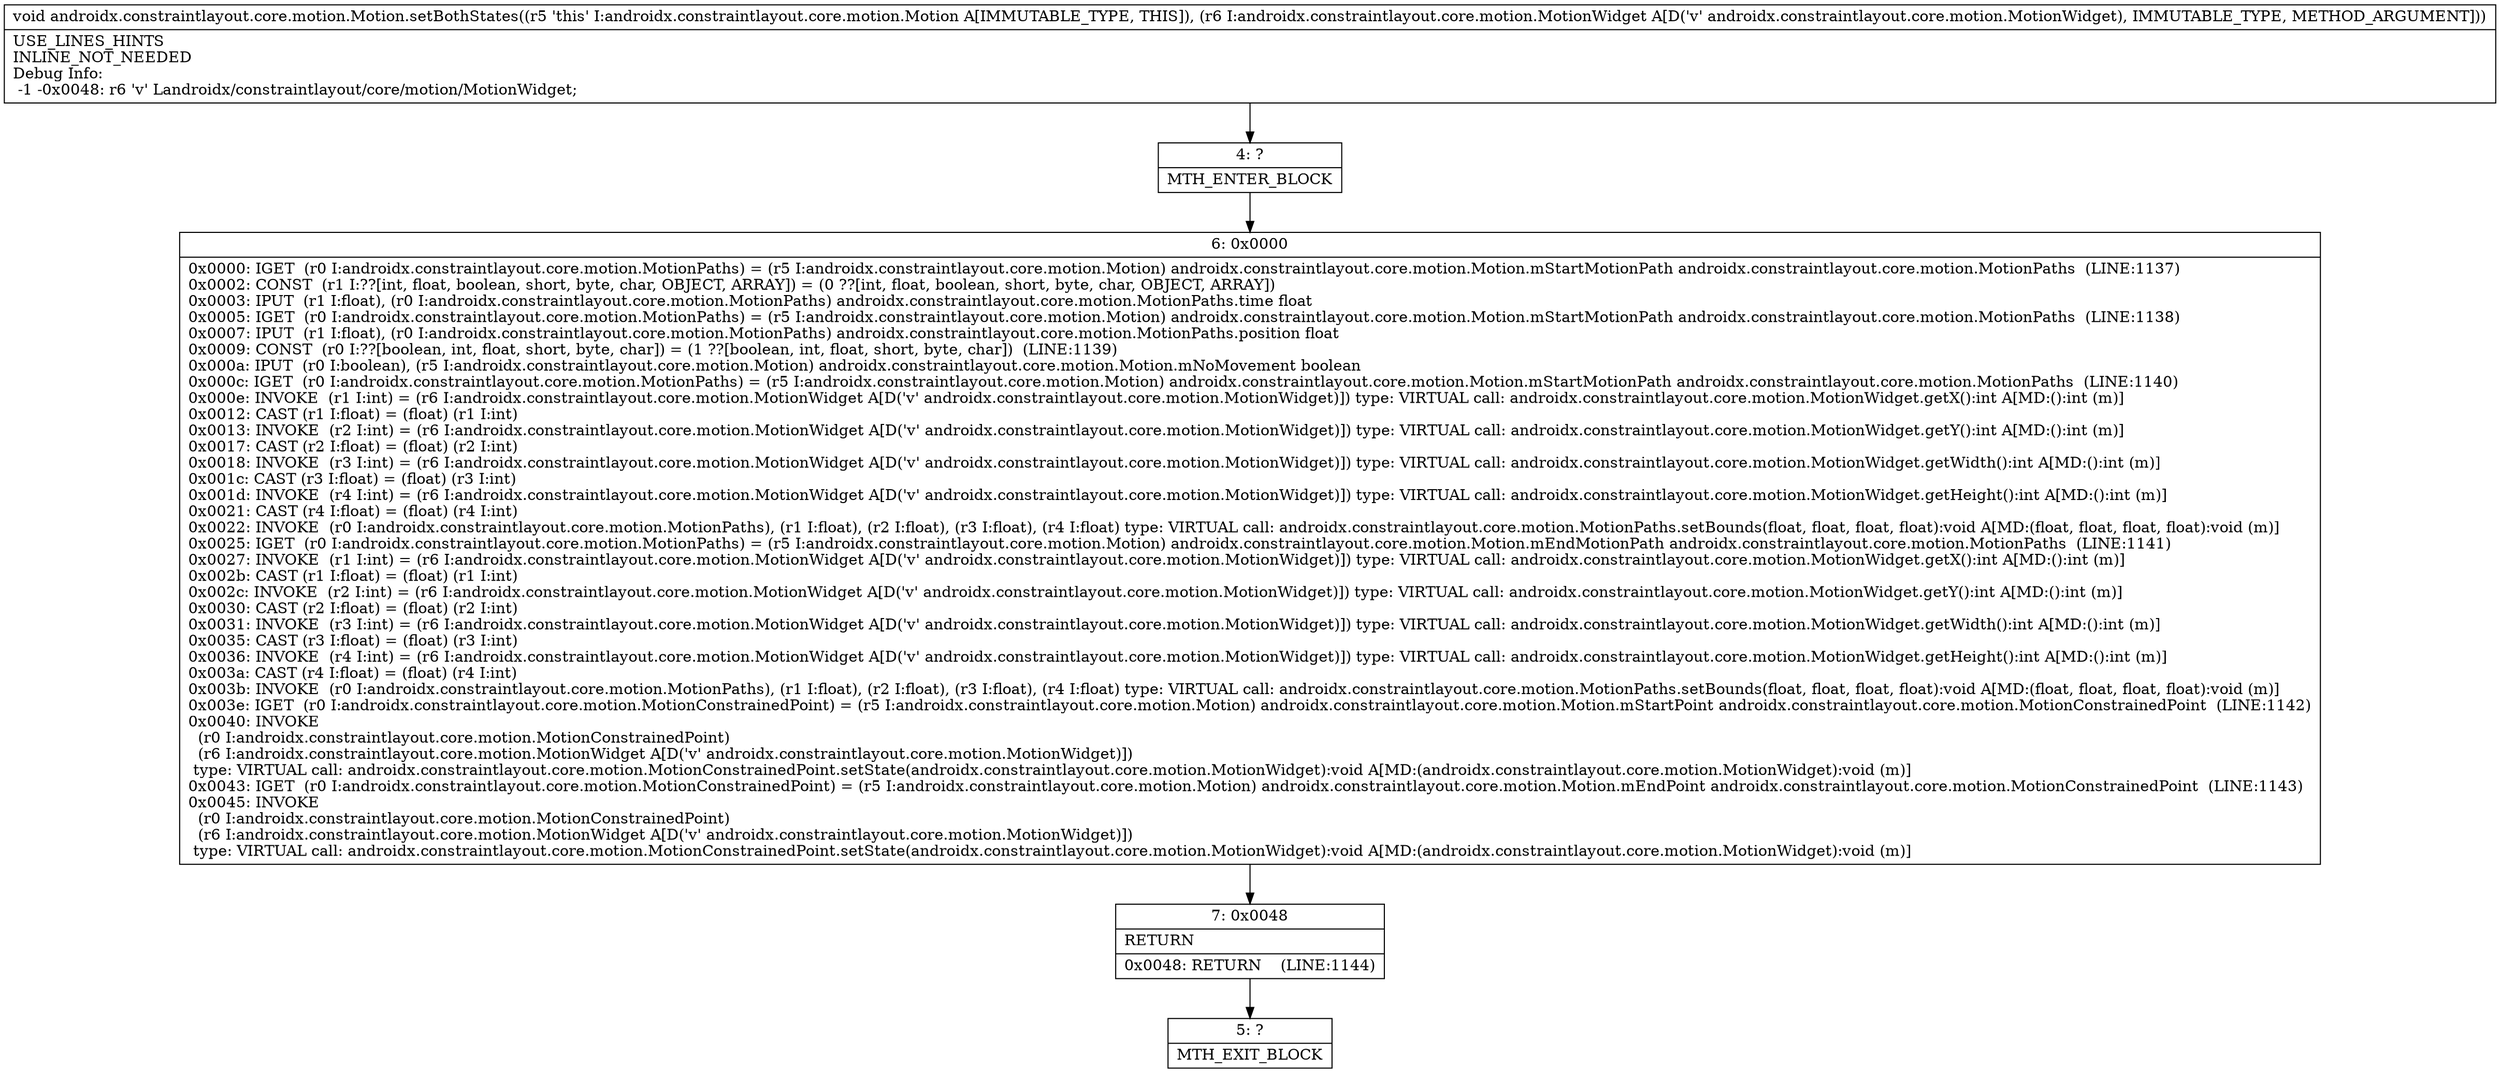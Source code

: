 digraph "CFG forandroidx.constraintlayout.core.motion.Motion.setBothStates(Landroidx\/constraintlayout\/core\/motion\/MotionWidget;)V" {
Node_4 [shape=record,label="{4\:\ ?|MTH_ENTER_BLOCK\l}"];
Node_6 [shape=record,label="{6\:\ 0x0000|0x0000: IGET  (r0 I:androidx.constraintlayout.core.motion.MotionPaths) = (r5 I:androidx.constraintlayout.core.motion.Motion) androidx.constraintlayout.core.motion.Motion.mStartMotionPath androidx.constraintlayout.core.motion.MotionPaths  (LINE:1137)\l0x0002: CONST  (r1 I:??[int, float, boolean, short, byte, char, OBJECT, ARRAY]) = (0 ??[int, float, boolean, short, byte, char, OBJECT, ARRAY]) \l0x0003: IPUT  (r1 I:float), (r0 I:androidx.constraintlayout.core.motion.MotionPaths) androidx.constraintlayout.core.motion.MotionPaths.time float \l0x0005: IGET  (r0 I:androidx.constraintlayout.core.motion.MotionPaths) = (r5 I:androidx.constraintlayout.core.motion.Motion) androidx.constraintlayout.core.motion.Motion.mStartMotionPath androidx.constraintlayout.core.motion.MotionPaths  (LINE:1138)\l0x0007: IPUT  (r1 I:float), (r0 I:androidx.constraintlayout.core.motion.MotionPaths) androidx.constraintlayout.core.motion.MotionPaths.position float \l0x0009: CONST  (r0 I:??[boolean, int, float, short, byte, char]) = (1 ??[boolean, int, float, short, byte, char])  (LINE:1139)\l0x000a: IPUT  (r0 I:boolean), (r5 I:androidx.constraintlayout.core.motion.Motion) androidx.constraintlayout.core.motion.Motion.mNoMovement boolean \l0x000c: IGET  (r0 I:androidx.constraintlayout.core.motion.MotionPaths) = (r5 I:androidx.constraintlayout.core.motion.Motion) androidx.constraintlayout.core.motion.Motion.mStartMotionPath androidx.constraintlayout.core.motion.MotionPaths  (LINE:1140)\l0x000e: INVOKE  (r1 I:int) = (r6 I:androidx.constraintlayout.core.motion.MotionWidget A[D('v' androidx.constraintlayout.core.motion.MotionWidget)]) type: VIRTUAL call: androidx.constraintlayout.core.motion.MotionWidget.getX():int A[MD:():int (m)]\l0x0012: CAST (r1 I:float) = (float) (r1 I:int) \l0x0013: INVOKE  (r2 I:int) = (r6 I:androidx.constraintlayout.core.motion.MotionWidget A[D('v' androidx.constraintlayout.core.motion.MotionWidget)]) type: VIRTUAL call: androidx.constraintlayout.core.motion.MotionWidget.getY():int A[MD:():int (m)]\l0x0017: CAST (r2 I:float) = (float) (r2 I:int) \l0x0018: INVOKE  (r3 I:int) = (r6 I:androidx.constraintlayout.core.motion.MotionWidget A[D('v' androidx.constraintlayout.core.motion.MotionWidget)]) type: VIRTUAL call: androidx.constraintlayout.core.motion.MotionWidget.getWidth():int A[MD:():int (m)]\l0x001c: CAST (r3 I:float) = (float) (r3 I:int) \l0x001d: INVOKE  (r4 I:int) = (r6 I:androidx.constraintlayout.core.motion.MotionWidget A[D('v' androidx.constraintlayout.core.motion.MotionWidget)]) type: VIRTUAL call: androidx.constraintlayout.core.motion.MotionWidget.getHeight():int A[MD:():int (m)]\l0x0021: CAST (r4 I:float) = (float) (r4 I:int) \l0x0022: INVOKE  (r0 I:androidx.constraintlayout.core.motion.MotionPaths), (r1 I:float), (r2 I:float), (r3 I:float), (r4 I:float) type: VIRTUAL call: androidx.constraintlayout.core.motion.MotionPaths.setBounds(float, float, float, float):void A[MD:(float, float, float, float):void (m)]\l0x0025: IGET  (r0 I:androidx.constraintlayout.core.motion.MotionPaths) = (r5 I:androidx.constraintlayout.core.motion.Motion) androidx.constraintlayout.core.motion.Motion.mEndMotionPath androidx.constraintlayout.core.motion.MotionPaths  (LINE:1141)\l0x0027: INVOKE  (r1 I:int) = (r6 I:androidx.constraintlayout.core.motion.MotionWidget A[D('v' androidx.constraintlayout.core.motion.MotionWidget)]) type: VIRTUAL call: androidx.constraintlayout.core.motion.MotionWidget.getX():int A[MD:():int (m)]\l0x002b: CAST (r1 I:float) = (float) (r1 I:int) \l0x002c: INVOKE  (r2 I:int) = (r6 I:androidx.constraintlayout.core.motion.MotionWidget A[D('v' androidx.constraintlayout.core.motion.MotionWidget)]) type: VIRTUAL call: androidx.constraintlayout.core.motion.MotionWidget.getY():int A[MD:():int (m)]\l0x0030: CAST (r2 I:float) = (float) (r2 I:int) \l0x0031: INVOKE  (r3 I:int) = (r6 I:androidx.constraintlayout.core.motion.MotionWidget A[D('v' androidx.constraintlayout.core.motion.MotionWidget)]) type: VIRTUAL call: androidx.constraintlayout.core.motion.MotionWidget.getWidth():int A[MD:():int (m)]\l0x0035: CAST (r3 I:float) = (float) (r3 I:int) \l0x0036: INVOKE  (r4 I:int) = (r6 I:androidx.constraintlayout.core.motion.MotionWidget A[D('v' androidx.constraintlayout.core.motion.MotionWidget)]) type: VIRTUAL call: androidx.constraintlayout.core.motion.MotionWidget.getHeight():int A[MD:():int (m)]\l0x003a: CAST (r4 I:float) = (float) (r4 I:int) \l0x003b: INVOKE  (r0 I:androidx.constraintlayout.core.motion.MotionPaths), (r1 I:float), (r2 I:float), (r3 I:float), (r4 I:float) type: VIRTUAL call: androidx.constraintlayout.core.motion.MotionPaths.setBounds(float, float, float, float):void A[MD:(float, float, float, float):void (m)]\l0x003e: IGET  (r0 I:androidx.constraintlayout.core.motion.MotionConstrainedPoint) = (r5 I:androidx.constraintlayout.core.motion.Motion) androidx.constraintlayout.core.motion.Motion.mStartPoint androidx.constraintlayout.core.motion.MotionConstrainedPoint  (LINE:1142)\l0x0040: INVOKE  \l  (r0 I:androidx.constraintlayout.core.motion.MotionConstrainedPoint)\l  (r6 I:androidx.constraintlayout.core.motion.MotionWidget A[D('v' androidx.constraintlayout.core.motion.MotionWidget)])\l type: VIRTUAL call: androidx.constraintlayout.core.motion.MotionConstrainedPoint.setState(androidx.constraintlayout.core.motion.MotionWidget):void A[MD:(androidx.constraintlayout.core.motion.MotionWidget):void (m)]\l0x0043: IGET  (r0 I:androidx.constraintlayout.core.motion.MotionConstrainedPoint) = (r5 I:androidx.constraintlayout.core.motion.Motion) androidx.constraintlayout.core.motion.Motion.mEndPoint androidx.constraintlayout.core.motion.MotionConstrainedPoint  (LINE:1143)\l0x0045: INVOKE  \l  (r0 I:androidx.constraintlayout.core.motion.MotionConstrainedPoint)\l  (r6 I:androidx.constraintlayout.core.motion.MotionWidget A[D('v' androidx.constraintlayout.core.motion.MotionWidget)])\l type: VIRTUAL call: androidx.constraintlayout.core.motion.MotionConstrainedPoint.setState(androidx.constraintlayout.core.motion.MotionWidget):void A[MD:(androidx.constraintlayout.core.motion.MotionWidget):void (m)]\l}"];
Node_7 [shape=record,label="{7\:\ 0x0048|RETURN\l|0x0048: RETURN    (LINE:1144)\l}"];
Node_5 [shape=record,label="{5\:\ ?|MTH_EXIT_BLOCK\l}"];
MethodNode[shape=record,label="{void androidx.constraintlayout.core.motion.Motion.setBothStates((r5 'this' I:androidx.constraintlayout.core.motion.Motion A[IMMUTABLE_TYPE, THIS]), (r6 I:androidx.constraintlayout.core.motion.MotionWidget A[D('v' androidx.constraintlayout.core.motion.MotionWidget), IMMUTABLE_TYPE, METHOD_ARGUMENT]))  | USE_LINES_HINTS\lINLINE_NOT_NEEDED\lDebug Info:\l  \-1 \-0x0048: r6 'v' Landroidx\/constraintlayout\/core\/motion\/MotionWidget;\l}"];
MethodNode -> Node_4;Node_4 -> Node_6;
Node_6 -> Node_7;
Node_7 -> Node_5;
}

